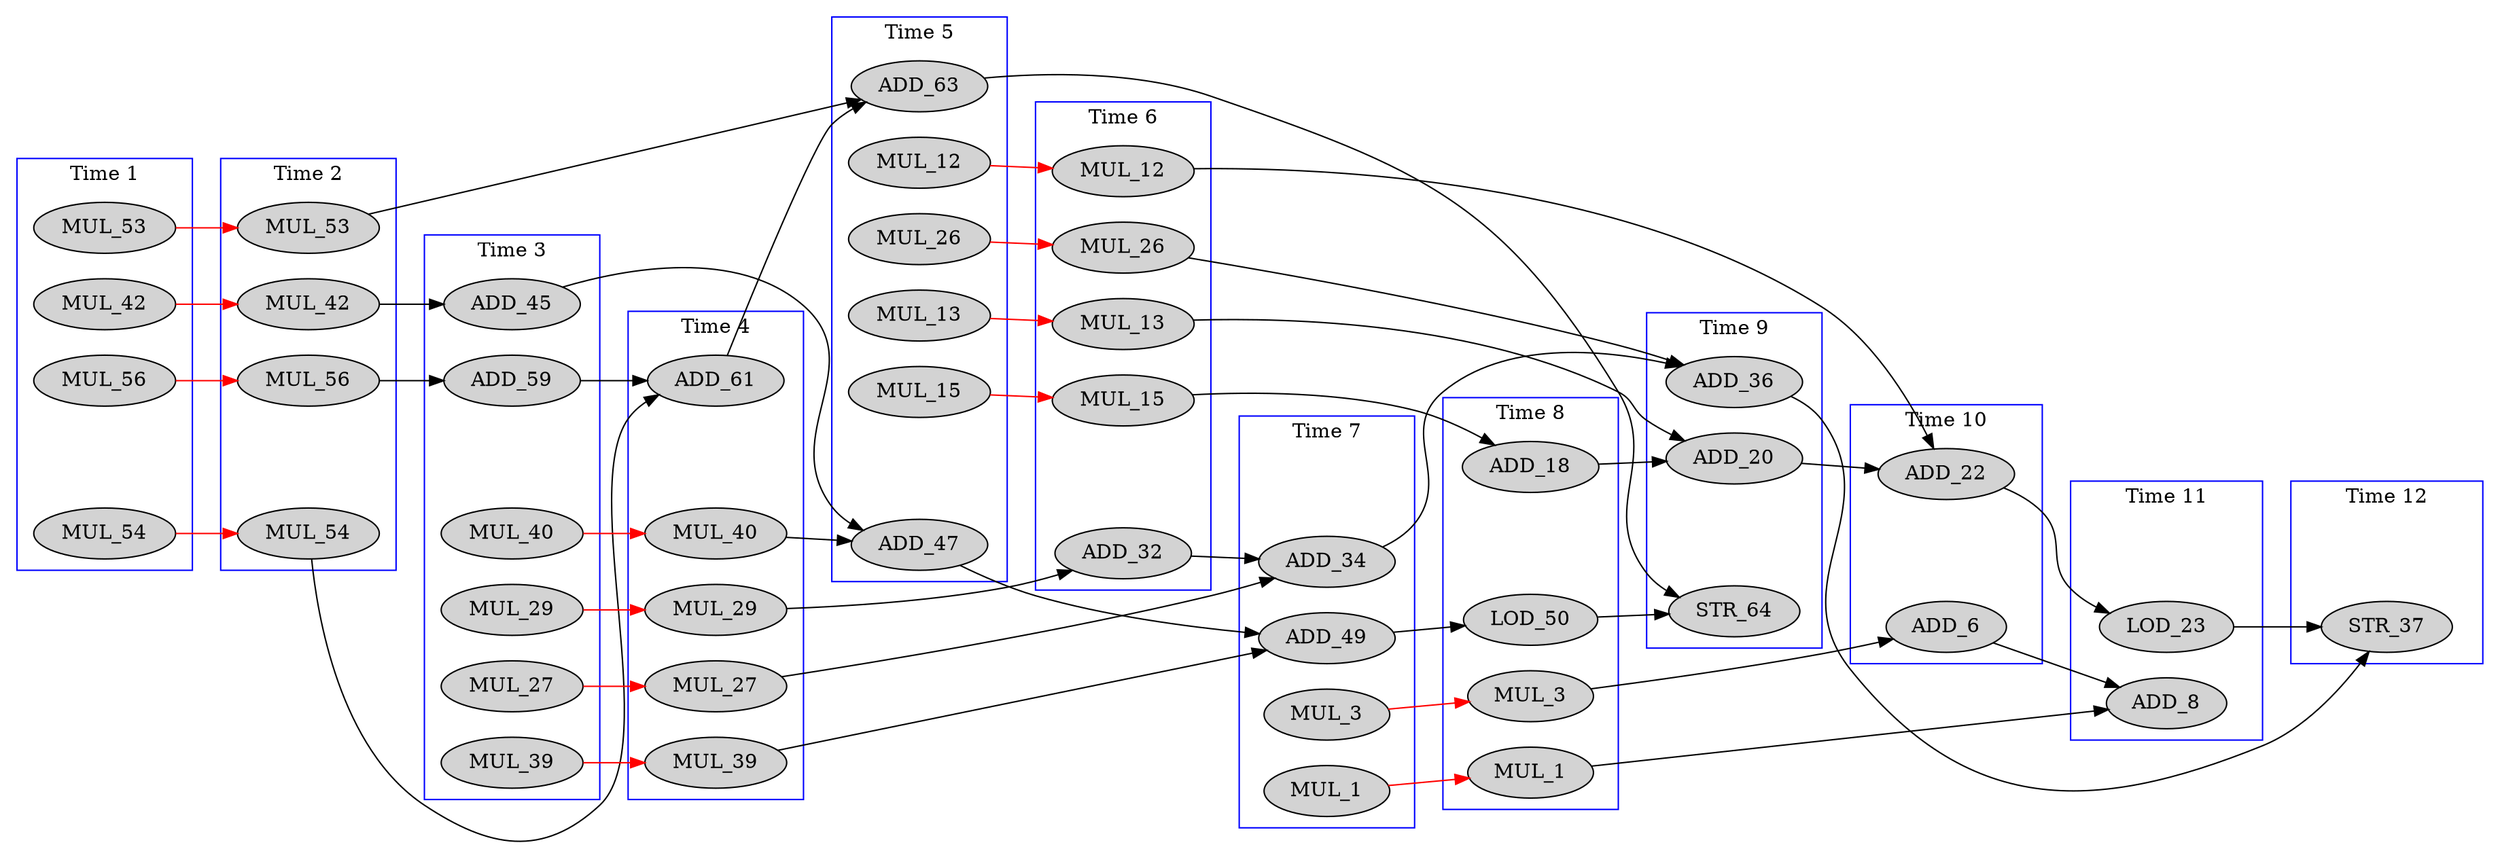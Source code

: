 digraph motion_vectors_dfg__7 {
  rankdir = LR;
  newrank="true"
  subgraph cluster_1 {
    rank=same;
    node [style=filled];
    label = "Time 1";
    color = blue;
    pseudo_1 [style=invis];
    MUL_42_0 [label=MUL_42]
    MUL_53_0 [label=MUL_53]
    MUL_54_0 [label=MUL_54]
    MUL_56_0 [label=MUL_56]
  }
  subgraph cluster_2 {
    rank=same;
    node [style=filled];
    label = "Time 2";
    color = blue;
    pseudo_2 [style=invis];
    MUL_42_1 [label=MUL_42]
    MUL_53_1 [label=MUL_53]
    MUL_54_1 [label=MUL_54]
    MUL_56_1 [label=MUL_56]
  }
  subgraph cluster_3 {
    rank=same;
    node [style=filled];
    label = "Time 3";
    color = blue;
    pseudo_3 [style=invis];
    MUL_27_0 [label=MUL_27]
    MUL_29_0 [label=MUL_29]
    MUL_39_0 [label=MUL_39]
    MUL_40_0 [label=MUL_40]
    ADD_45
    ADD_59
  }
  subgraph cluster_4 {
    rank=same;
    node [style=filled];
    label = "Time 4";
    color = blue;
    pseudo_4 [style=invis];
    MUL_27_1 [label=MUL_27]
    MUL_29_1 [label=MUL_29]
    MUL_39_1 [label=MUL_39]
    MUL_40_1 [label=MUL_40]
    ADD_61
  }
  subgraph cluster_5 {
    rank=same;
    node [style=filled];
    label = "Time 5";
    color = blue;
    pseudo_5 [style=invis];
    MUL_12_0 [label=MUL_12]
    MUL_13_0 [label=MUL_13]
    MUL_15_0 [label=MUL_15]
    MUL_26_0 [label=MUL_26]
    ADD_47
    ADD_63
  }
  subgraph cluster_6 {
    rank=same;
    node [style=filled];
    label = "Time 6";
    color = blue;
    pseudo_6 [style=invis];
    MUL_12_1 [label=MUL_12]
    MUL_13_1 [label=MUL_13]
    MUL_15_1 [label=MUL_15]
    MUL_26_1 [label=MUL_26]
    ADD_32
  }
  subgraph cluster_7 {
    rank=same;
    node [style=filled];
    label = "Time 7";
    color = blue;
    pseudo_7 [style=invis];
    MUL_1_0 [label=MUL_1]
    MUL_3_0 [label=MUL_3]
    ADD_34
    ADD_49
  }
  subgraph cluster_8 {
    rank=same;
    node [style=filled];
    label = "Time 8";
    color = blue;
    pseudo_8 [style=invis];
    MUL_1_1 [label=MUL_1]
    MUL_3_1 [label=MUL_3]
    ADD_18
    LOD_50
  }
  subgraph cluster_9 {
    rank=same;
    node [style=filled];
    label = "Time 9";
    color = blue;
    pseudo_9 [style=invis];
    ADD_20
    ADD_36
    STR_64
  }
  subgraph cluster_10 {
    rank=same;
    node [style=filled];
    label = "Time 10";
    color = blue;
    pseudo_10 [style=invis];
    ADD_6
    ADD_22
  }
  subgraph cluster_11 {
    rank=same;
    node [style=filled];
    label = "Time 11";
    color = blue;
    pseudo_11 [style=invis];
    ADD_8
    LOD_23
  }
  subgraph cluster_12 {
    rank=same;
    node [style=filled];
    label = "Time 12";
    color = blue;
    pseudo_12 [style=invis];
    STR_37
  }
    pseudo_1->pseudo_2 [style=invis];
    pseudo_2->pseudo_3 [style=invis];
    pseudo_3->pseudo_4 [style=invis];
    pseudo_4->pseudo_5 [style=invis];
    pseudo_5->pseudo_6 [style=invis];
    pseudo_6->pseudo_7 [style=invis];
    pseudo_7->pseudo_8 [style=invis];
    pseudo_8->pseudo_9 [style=invis];
    pseudo_9->pseudo_10 [style=invis];
    pseudo_10->pseudo_11 [style=invis];
    pseudo_11->pseudo_12 [style=invis];
    MUL_1_0 -> MUL_1_1 [color=red];
    MUL_3_0 -> MUL_3_1 [color=red];
    MUL_12_0 -> MUL_12_1 [color=red];
    MUL_13_0 -> MUL_13_1 [color=red];
    MUL_15_0 -> MUL_15_1 [color=red];
    MUL_26_0 -> MUL_26_1 [color=red];
    MUL_27_0 -> MUL_27_1 [color=red];
    MUL_29_0 -> MUL_29_1 [color=red];
    MUL_39_0 -> MUL_39_1 [color=red];
    MUL_40_0 -> MUL_40_1 [color=red];
    MUL_42_0 -> MUL_42_1 [color=red];
    MUL_53_0 -> MUL_53_1 [color=red];
    MUL_54_0 -> MUL_54_1 [color=red];
    MUL_56_0 -> MUL_56_1 [color=red];
    MUL_1_1 -> ADD_8 [ name = 0 ];
    MUL_3_1 -> ADD_6 [ name = 2 ];
    ADD_6 -> ADD_8 [ name = 3 ];
    MUL_12_1 -> ADD_22 [ name = 5 ];
    MUL_13_1 -> ADD_20 [ name = 6 ];
    MUL_15_1 -> ADD_18 [ name = 8 ];
    ADD_18 -> ADD_20 [ name = 9 ];
    ADD_20 -> ADD_22 [ name = 10 ];
    ADD_22 -> LOD_23 [ name = 11 ];
    LOD_23 -> STR_37 [ name = 12 ];
    MUL_26_1 -> ADD_36 [ name = 14 ];
    MUL_27_1 -> ADD_34 [ name = 15 ];
    MUL_29_1 -> ADD_32 [ name = 17 ];
    ADD_32 -> ADD_34 [ name = 18 ];
    ADD_34 -> ADD_36 [ name = 19 ];
    ADD_36 -> STR_37 [ name = 20 ];
    MUL_39_1 -> ADD_49 [ name = 22 ];
    MUL_40_1 -> ADD_47 [ name = 23 ];
    MUL_42_1 -> ADD_45 [ name = 25 ];
    ADD_45 -> ADD_47 [ name = 26 ];
    ADD_47 -> ADD_49 [ name = 27 ];
    ADD_49 -> LOD_50 [ name = 28 ];
    LOD_50 -> STR_64 [ name = 29 ];
    MUL_53_1 -> ADD_63 [ name = 31 ];
    MUL_54_1 -> ADD_61 [ name = 32 ];
    MUL_56_1 -> ADD_59 [ name = 34 ];
    ADD_59 -> ADD_61 [ name = 35 ];
    ADD_61 -> ADD_63 [ name = 36 ];
    ADD_63 -> STR_64 [ name = 37 ];
}